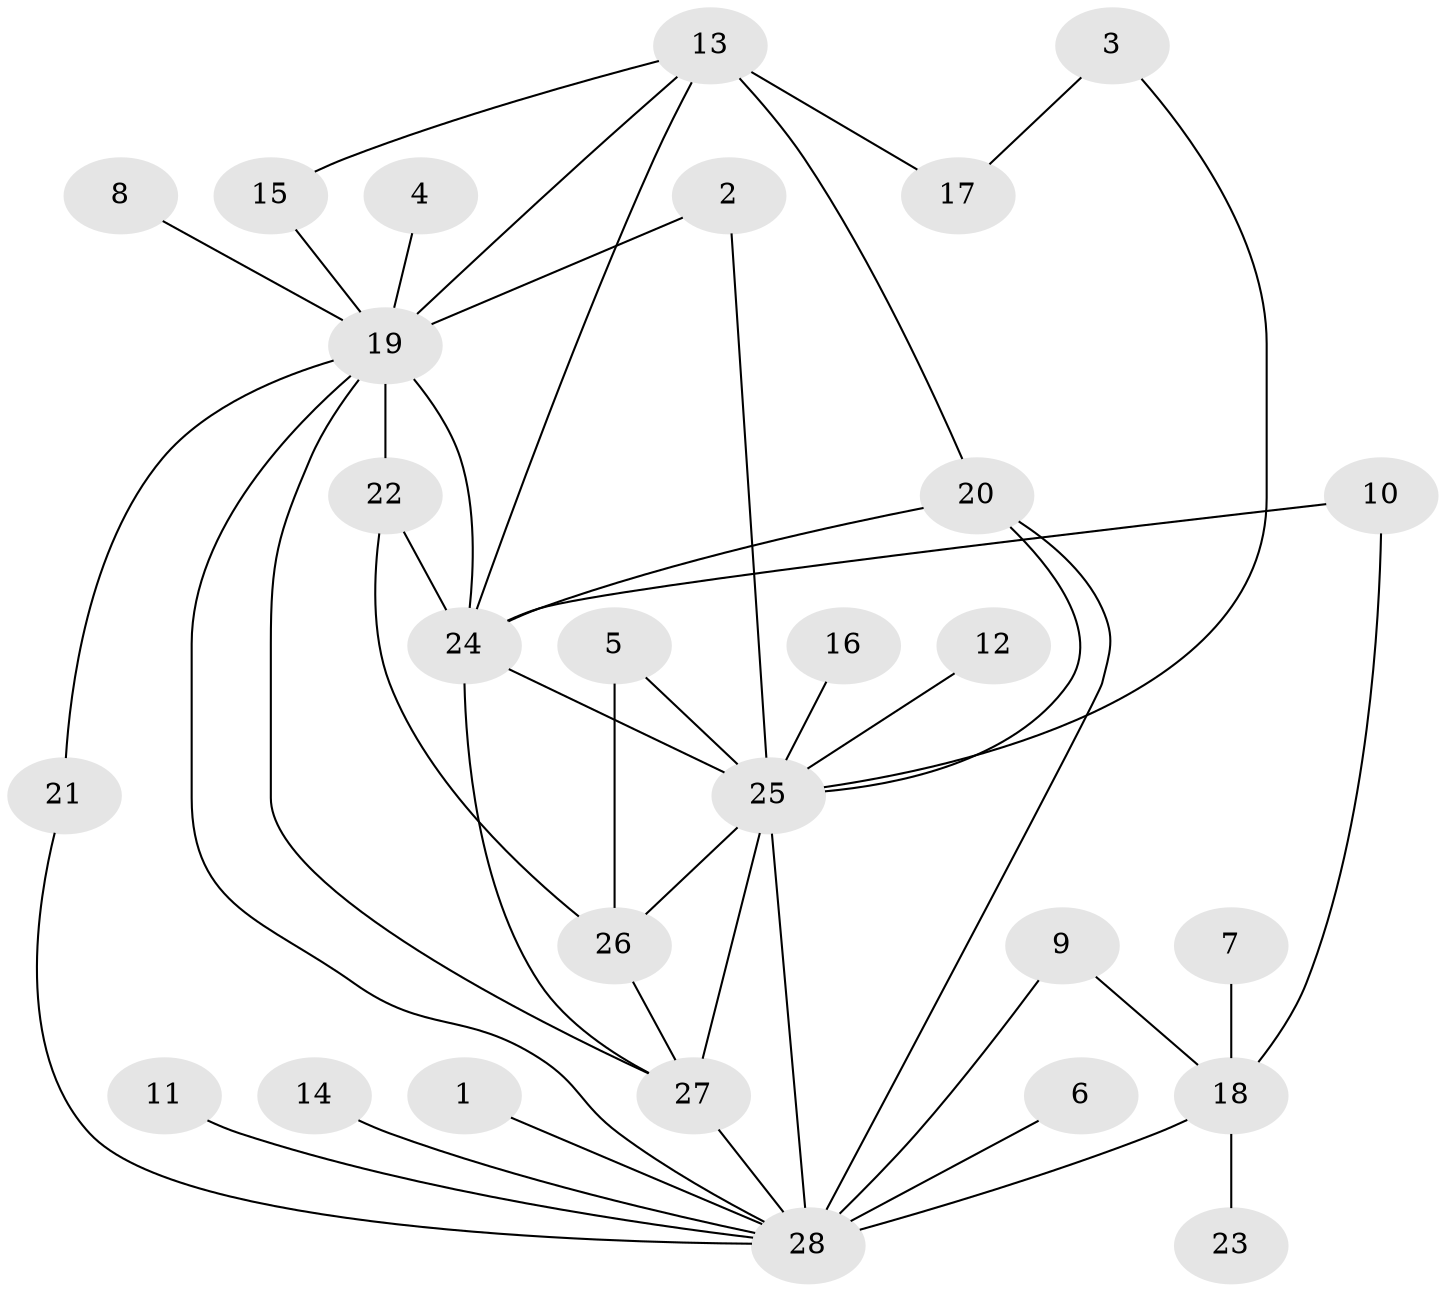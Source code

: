 // original degree distribution, {16: 0.010752688172043012, 10: 0.010752688172043012, 5: 0.021505376344086023, 17: 0.010752688172043012, 2: 0.21505376344086022, 1: 0.5161290322580645, 15: 0.010752688172043012, 9: 0.010752688172043012, 4: 0.03225806451612903, 7: 0.021505376344086023, 3: 0.11827956989247312, 6: 0.021505376344086023}
// Generated by graph-tools (version 1.1) at 2025/36/03/04/25 23:36:47]
// undirected, 28 vertices, 45 edges
graph export_dot {
  node [color=gray90,style=filled];
  1;
  2;
  3;
  4;
  5;
  6;
  7;
  8;
  9;
  10;
  11;
  12;
  13;
  14;
  15;
  16;
  17;
  18;
  19;
  20;
  21;
  22;
  23;
  24;
  25;
  26;
  27;
  28;
  1 -- 28 [weight=1.0];
  2 -- 19 [weight=1.0];
  2 -- 25 [weight=1.0];
  3 -- 17 [weight=1.0];
  3 -- 25 [weight=1.0];
  4 -- 19 [weight=1.0];
  5 -- 25 [weight=1.0];
  5 -- 26 [weight=1.0];
  6 -- 28 [weight=1.0];
  7 -- 18 [weight=1.0];
  8 -- 19 [weight=1.0];
  9 -- 18 [weight=1.0];
  9 -- 28 [weight=1.0];
  10 -- 18 [weight=1.0];
  10 -- 24 [weight=1.0];
  11 -- 28 [weight=1.0];
  12 -- 25 [weight=1.0];
  13 -- 15 [weight=1.0];
  13 -- 17 [weight=2.0];
  13 -- 19 [weight=1.0];
  13 -- 20 [weight=1.0];
  13 -- 24 [weight=1.0];
  14 -- 28 [weight=1.0];
  15 -- 19 [weight=1.0];
  16 -- 25 [weight=1.0];
  18 -- 23 [weight=1.0];
  18 -- 28 [weight=3.0];
  19 -- 21 [weight=1.0];
  19 -- 22 [weight=2.0];
  19 -- 24 [weight=1.0];
  19 -- 27 [weight=1.0];
  19 -- 28 [weight=1.0];
  20 -- 24 [weight=1.0];
  20 -- 25 [weight=1.0];
  20 -- 28 [weight=1.0];
  21 -- 28 [weight=1.0];
  22 -- 24 [weight=2.0];
  22 -- 26 [weight=1.0];
  24 -- 25 [weight=1.0];
  24 -- 27 [weight=1.0];
  25 -- 26 [weight=1.0];
  25 -- 27 [weight=1.0];
  25 -- 28 [weight=1.0];
  26 -- 27 [weight=1.0];
  27 -- 28 [weight=1.0];
}
